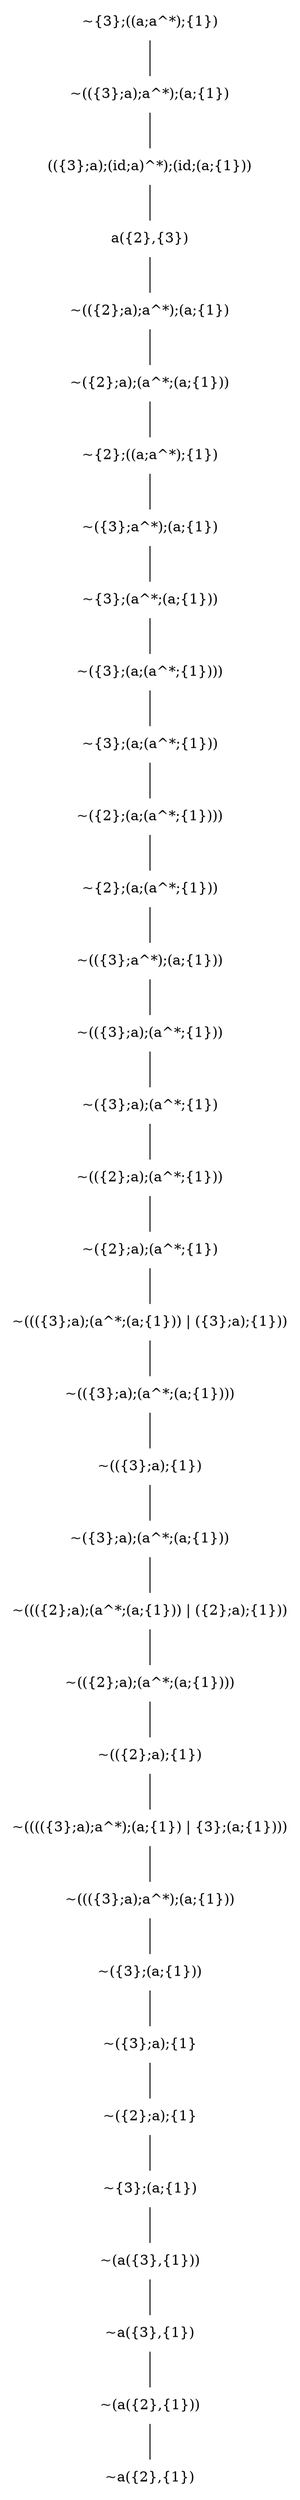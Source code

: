 graph {
node[shape="plaintext"]
N0x14f71bf70[label="~{3};((a;a^*);{1})"];
N0x14f71c1e0[label="~(({3};a);a^*);(a;{1})"];
N0x14f71c4f0[label="(({3};a);(id;a)^*);(id;(a;{1}))"];
N0x14f71c940[label="a({2},{3})"];
N0x14f71ca60[label="~(({2};a);a^*);(a;{1})"];
N0x14f71cdb0[label="~({2};a);(a^*;(a;{1}))"];
N0x14f71d0c0[label="~{2};((a;a^*);{1})"];
N0x14f71b160[label="~({3};a^*);(a;{1})"];
N0x15090ca20[label="~{3};(a^*;(a;{1}))"];
N0x15090cb20[label="~({3};(a;(a^*;{1})))"];
N0x15090cff0[label="~{3};(a;(a^*;{1}))"];
N0x15090cbe0[label="~({2};(a;(a^*;{1})))"];
N0x15090d570[label="~{2};(a;(a^*;{1}))"];
N0x15090d2c0[label="~(({3};a^*);(a;{1}))"];
N0x14f6226f0[label="~(({3};a);(a^*;{1}))"];
N0x14f622c70[label="~({3};a);(a^*;{1})"];
N0x14f6229c0[label="~(({2};a);(a^*;{1}))"];
N0x14f6231b0[label="~({2};a);(a^*;{1})"];
N0x14f623610[label="~((({3};a);(a^*;(a;{1})) | ({3};a);{1}))"];
N0x14f623970[label="~(({3};a);(a^*;(a;{1})))"];
N0x14f624080[label="~(({3};a);{1})"];
N0x14f623020[label="~({3};a);(a^*;(a;{1}))"];
N0x14f624780[label="~((({2};a);(a^*;(a;{1})) | ({2};a);{1}))"];
N0x14f624390[label="~(({2};a);(a^*;(a;{1})))"];
N0x14f624dc0[label="~(({2};a);{1})"];
N0x150805bd0[label="~(((({3};a);a^*);(a;{1}) | {3};(a;{1})))"];
N0x150805f20[label="~((({3};a);a^*);(a;{1}))"];
N0x150806ad0[label="~({3};(a;{1}))"];
N0x14f623c60[label="~({3};a);{1}"];
N0x14f6249d0[label="~({2};a);{1}"];
N0x14f624b80[label="~{3};(a;{1})"];
N0x14f624a10[label="~(a({3},{1}))"];
N0x14f624e00[label="~a({3},{1})"];
N0x15090d3f0[label="~(a({2},{1}))"];
N0x15090d4d0[label="~a({2},{1})"];
N0x15090d3f0 -- N0x15090d4d0;
N0x14f624e00 -- N0x15090d3f0;
N0x14f624a10 -- N0x14f624e00;
N0x14f624b80 -- N0x14f624a10;
N0x14f6249d0 -- N0x14f624b80;
N0x14f623c60 -- N0x14f6249d0;
N0x150806ad0 -- N0x14f623c60;
N0x150805f20 -- N0x150806ad0;
N0x150805bd0 -- N0x150805f20;
N0x14f624dc0 -- N0x150805bd0;
N0x14f624390 -- N0x14f624dc0;
N0x14f624780 -- N0x14f624390;
N0x14f623020 -- N0x14f624780;
N0x14f624080 -- N0x14f623020;
N0x14f623970 -- N0x14f624080;
N0x14f623610 -- N0x14f623970;
N0x14f6231b0 -- N0x14f623610;
N0x14f6229c0 -- N0x14f6231b0;
N0x14f622c70 -- N0x14f6229c0;
N0x14f6226f0 -- N0x14f622c70;
N0x15090d2c0 -- N0x14f6226f0;
N0x15090d570 -- N0x15090d2c0;
N0x15090cbe0 -- N0x15090d570;
N0x15090cff0 -- N0x15090cbe0;
N0x15090cb20 -- N0x15090cff0;
N0x15090ca20 -- N0x15090cb20;
N0x14f71b160 -- N0x15090ca20;
N0x14f71d0c0 -- N0x14f71b160;
N0x14f71cdb0 -- N0x14f71d0c0;
N0x14f71ca60 -- N0x14f71cdb0;
N0x14f71c940 -- N0x14f71ca60;
N0x14f71c4f0 -- N0x14f71c940;
N0x14f71c1e0 -- N0x14f71c4f0;
N0x14f71bf70 -- N0x14f71c1e0;
}
